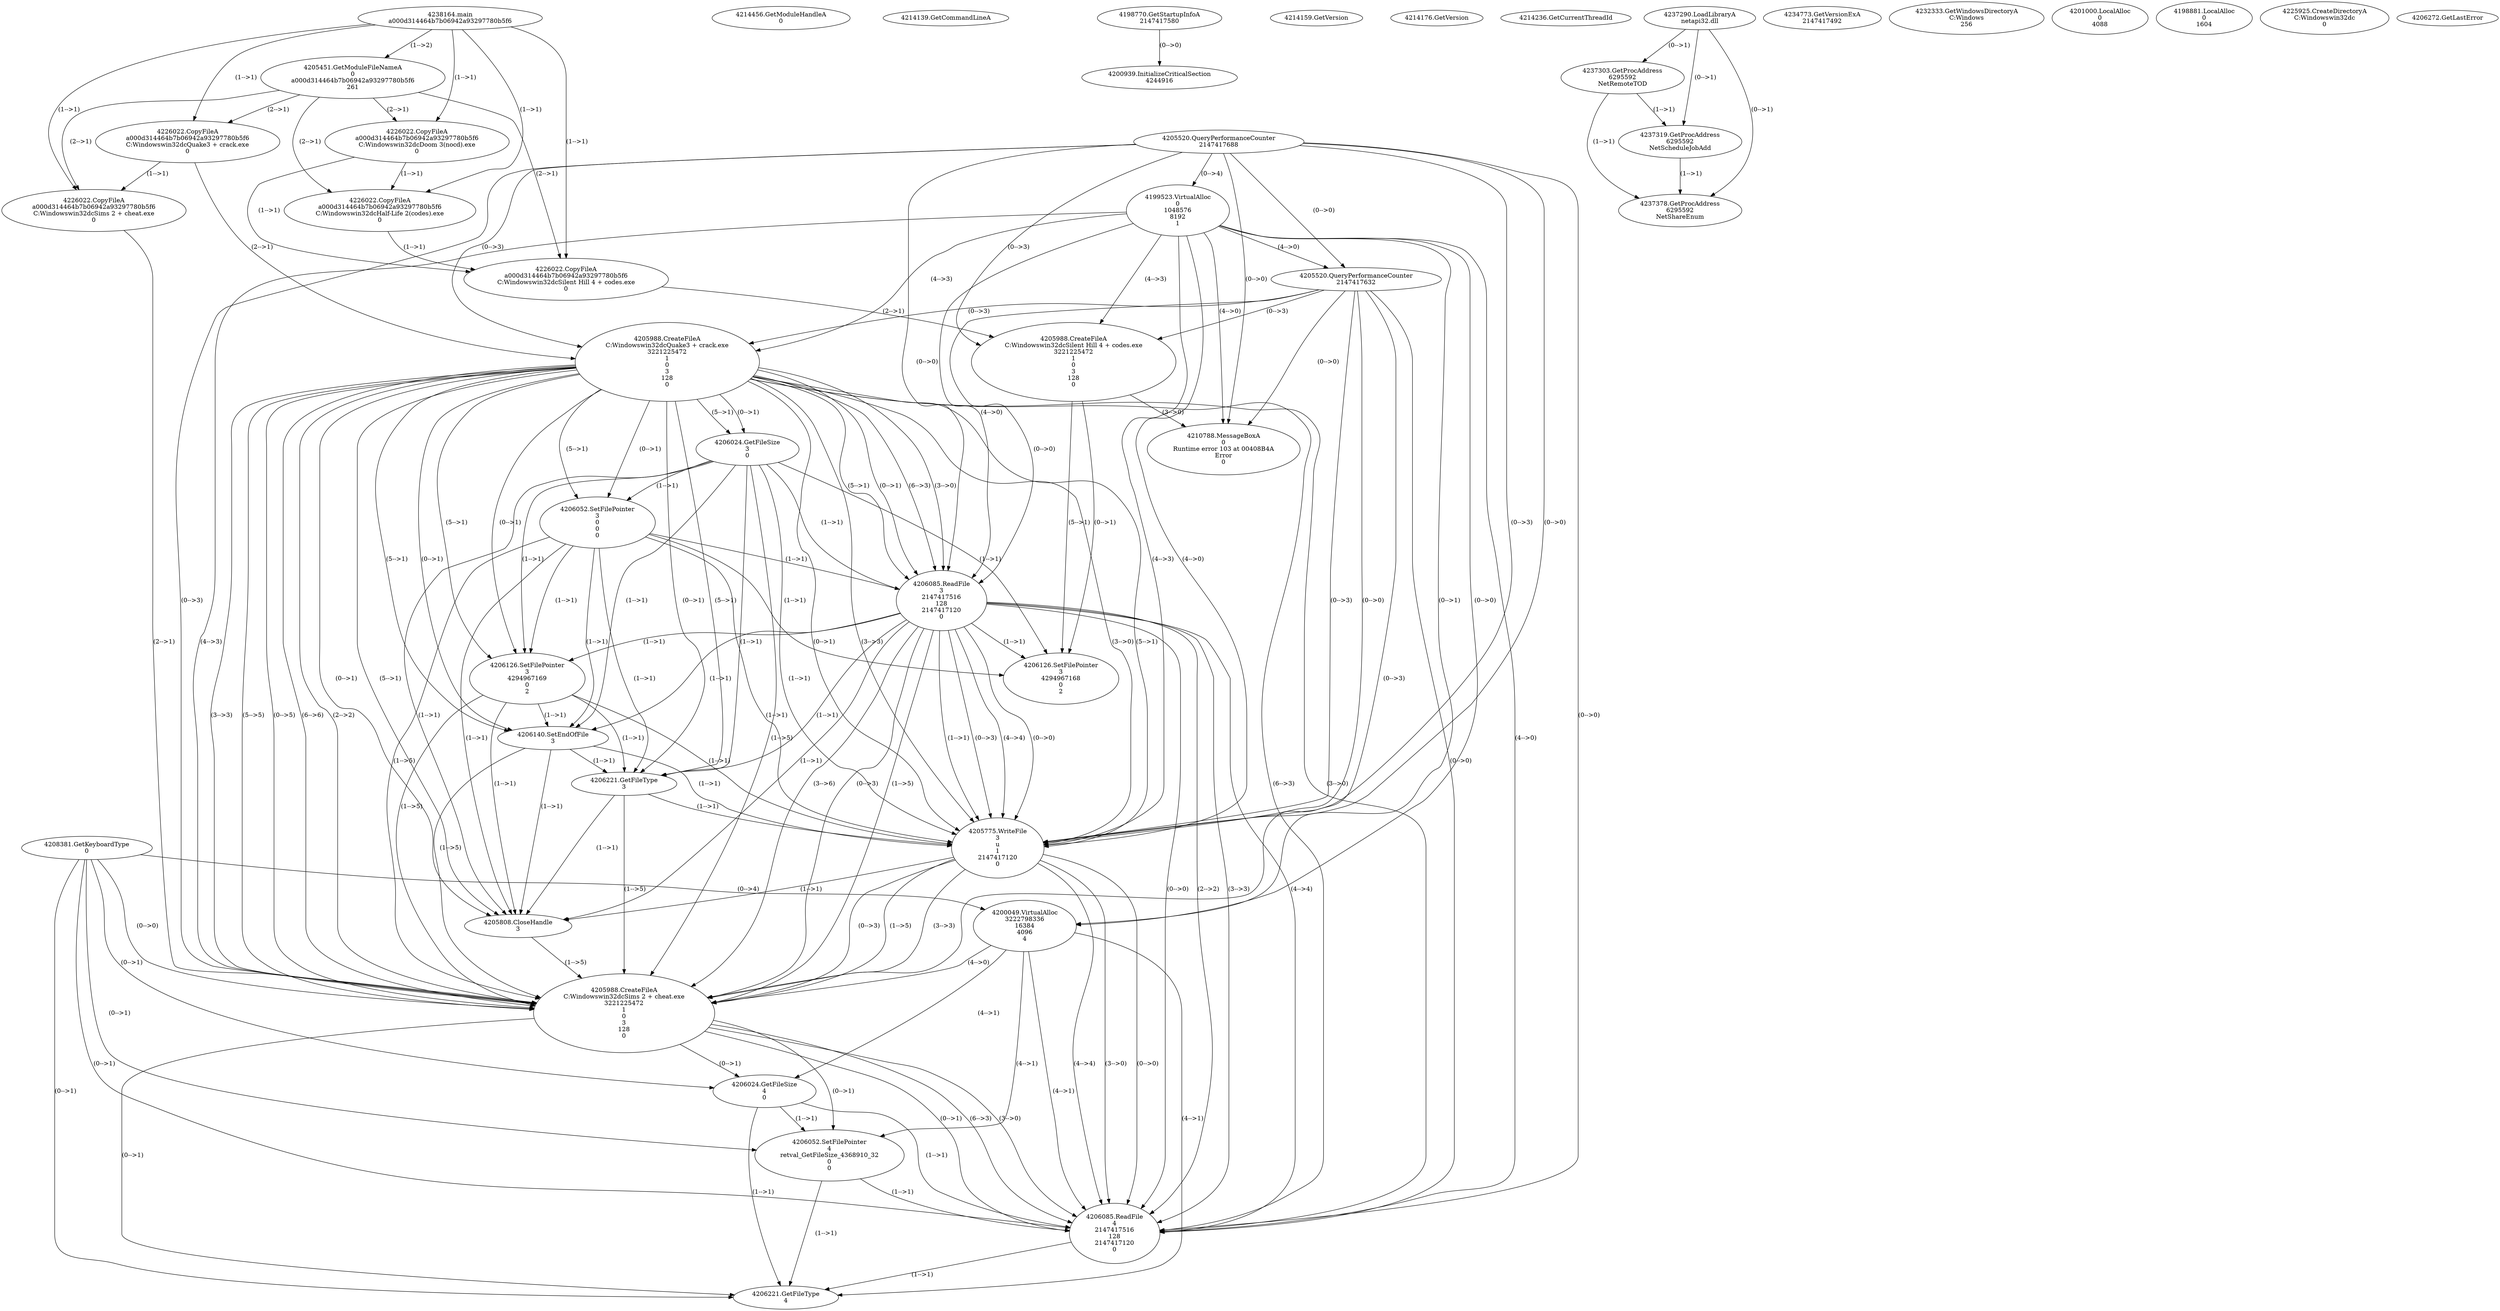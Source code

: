 // Global SCDG with merge call
digraph {
	0 [label="4238164.main
a000d314464b7b06942a93297780b5f6"]
	1 [label="4214456.GetModuleHandleA
0"]
	2 [label="4208381.GetKeyboardType
0"]
	3 [label="4214139.GetCommandLineA
"]
	4 [label="4198770.GetStartupInfoA
2147417580"]
	5 [label="4214159.GetVersion
"]
	6 [label="4214176.GetVersion
"]
	7 [label="4214236.GetCurrentThreadId
"]
	8 [label="4237290.LoadLibraryA
netapi32.dll"]
	9 [label="4237303.GetProcAddress
6295592
NetRemoteTOD"]
	8 -> 9 [label="(0-->1)"]
	10 [label="4237319.GetProcAddress
6295592
NetScheduleJobAdd"]
	8 -> 10 [label="(0-->1)"]
	9 -> 10 [label="(1-->1)"]
	11 [label="4234773.GetVersionExA
2147417492"]
	12 [label="4237378.GetProcAddress
6295592
NetShareEnum"]
	8 -> 12 [label="(0-->1)"]
	9 -> 12 [label="(1-->1)"]
	10 -> 12 [label="(1-->1)"]
	13 [label="4205520.QueryPerformanceCounter
2147417688"]
	14 [label="4232333.GetWindowsDirectoryA
C:\Windows
256"]
	15 [label="4200939.InitializeCriticalSection
4244916"]
	4 -> 15 [label="(0-->0)"]
	16 [label="4201000.LocalAlloc
0
4088"]
	17 [label="4199523.VirtualAlloc
0
1048576
8192
1"]
	13 -> 17 [label="(0-->4)"]
	18 [label="4198881.LocalAlloc
0
1604"]
	19 [label="4200049.VirtualAlloc
3222798336
16384
4096
4"]
	17 -> 19 [label="(0-->1)"]
	2 -> 19 [label="(0-->4)"]
	17 -> 19 [label="(0-->0)"]
	20 [label="4225925.CreateDirectoryA
C:\Windows\win32dc
0"]
	21 [label="4205520.QueryPerformanceCounter
2147417632"]
	13 -> 21 [label="(0-->0)"]
	17 -> 21 [label="(4-->0)"]
	22 [label="4205451.GetModuleFileNameA
0
a000d314464b7b06942a93297780b5f6
261"]
	0 -> 22 [label="(1-->2)"]
	23 [label="4226022.CopyFileA
a000d314464b7b06942a93297780b5f6
C:\Windows\win32dc\Quake3 + crack.exe
0"]
	0 -> 23 [label="(1-->1)"]
	22 -> 23 [label="(2-->1)"]
	24 [label="4205988.CreateFileA
C:\Windows\win32dc\Quake3 + crack.exe
3221225472
1
0
3
128
0"]
	23 -> 24 [label="(2-->1)"]
	13 -> 24 [label="(0-->3)"]
	17 -> 24 [label="(4-->3)"]
	21 -> 24 [label="(0-->3)"]
	25 [label="4206024.GetFileSize
3
0"]
	24 -> 25 [label="(5-->1)"]
	24 -> 25 [label="(0-->1)"]
	26 [label="4206052.SetFilePointer
3
0
0
0"]
	24 -> 26 [label="(5-->1)"]
	24 -> 26 [label="(0-->1)"]
	25 -> 26 [label="(1-->1)"]
	27 [label="4206085.ReadFile
3
2147417516
128
2147417120
0"]
	24 -> 27 [label="(5-->1)"]
	24 -> 27 [label="(0-->1)"]
	25 -> 27 [label="(1-->1)"]
	26 -> 27 [label="(1-->1)"]
	24 -> 27 [label="(6-->3)"]
	13 -> 27 [label="(0-->0)"]
	17 -> 27 [label="(4-->0)"]
	21 -> 27 [label="(0-->0)"]
	24 -> 27 [label="(3-->0)"]
	28 [label="4206126.SetFilePointer
3
4294967169
0
2"]
	24 -> 28 [label="(5-->1)"]
	24 -> 28 [label="(0-->1)"]
	25 -> 28 [label="(1-->1)"]
	26 -> 28 [label="(1-->1)"]
	27 -> 28 [label="(1-->1)"]
	29 [label="4206140.SetEndOfFile
3"]
	24 -> 29 [label="(5-->1)"]
	24 -> 29 [label="(0-->1)"]
	25 -> 29 [label="(1-->1)"]
	26 -> 29 [label="(1-->1)"]
	27 -> 29 [label="(1-->1)"]
	28 -> 29 [label="(1-->1)"]
	30 [label="4206221.GetFileType
3"]
	24 -> 30 [label="(5-->1)"]
	24 -> 30 [label="(0-->1)"]
	25 -> 30 [label="(1-->1)"]
	26 -> 30 [label="(1-->1)"]
	27 -> 30 [label="(1-->1)"]
	28 -> 30 [label="(1-->1)"]
	29 -> 30 [label="(1-->1)"]
	31 [label="4205775.WriteFile
3
u
1
2147417120
0"]
	24 -> 31 [label="(5-->1)"]
	24 -> 31 [label="(0-->1)"]
	25 -> 31 [label="(1-->1)"]
	26 -> 31 [label="(1-->1)"]
	27 -> 31 [label="(1-->1)"]
	28 -> 31 [label="(1-->1)"]
	29 -> 31 [label="(1-->1)"]
	30 -> 31 [label="(1-->1)"]
	13 -> 31 [label="(0-->3)"]
	17 -> 31 [label="(4-->3)"]
	21 -> 31 [label="(0-->3)"]
	24 -> 31 [label="(3-->3)"]
	27 -> 31 [label="(0-->3)"]
	27 -> 31 [label="(4-->4)"]
	13 -> 31 [label="(0-->0)"]
	17 -> 31 [label="(4-->0)"]
	21 -> 31 [label="(0-->0)"]
	24 -> 31 [label="(3-->0)"]
	27 -> 31 [label="(0-->0)"]
	32 [label="4205808.CloseHandle
3"]
	24 -> 32 [label="(5-->1)"]
	24 -> 32 [label="(0-->1)"]
	25 -> 32 [label="(1-->1)"]
	26 -> 32 [label="(1-->1)"]
	27 -> 32 [label="(1-->1)"]
	28 -> 32 [label="(1-->1)"]
	29 -> 32 [label="(1-->1)"]
	30 -> 32 [label="(1-->1)"]
	31 -> 32 [label="(1-->1)"]
	33 [label="4226022.CopyFileA
a000d314464b7b06942a93297780b5f6
C:\Windows\win32dc\Sims 2 + cheat.exe
0"]
	0 -> 33 [label="(1-->1)"]
	22 -> 33 [label="(2-->1)"]
	23 -> 33 [label="(1-->1)"]
	34 [label="4205988.CreateFileA
C:\Windows\win32dc\Sims 2 + cheat.exe
3221225472
1
0
3
128
0"]
	33 -> 34 [label="(2-->1)"]
	24 -> 34 [label="(2-->2)"]
	13 -> 34 [label="(0-->3)"]
	17 -> 34 [label="(4-->3)"]
	21 -> 34 [label="(0-->3)"]
	24 -> 34 [label="(3-->3)"]
	27 -> 34 [label="(0-->3)"]
	31 -> 34 [label="(3-->3)"]
	31 -> 34 [label="(0-->3)"]
	24 -> 34 [label="(5-->5)"]
	24 -> 34 [label="(0-->5)"]
	25 -> 34 [label="(1-->5)"]
	26 -> 34 [label="(1-->5)"]
	27 -> 34 [label="(1-->5)"]
	28 -> 34 [label="(1-->5)"]
	29 -> 34 [label="(1-->5)"]
	30 -> 34 [label="(1-->5)"]
	31 -> 34 [label="(1-->5)"]
	32 -> 34 [label="(1-->5)"]
	24 -> 34 [label="(6-->6)"]
	27 -> 34 [label="(3-->6)"]
	2 -> 34 [label="(0-->0)"]
	19 -> 34 [label="(4-->0)"]
	35 [label="4206024.GetFileSize
4
0"]
	2 -> 35 [label="(0-->1)"]
	19 -> 35 [label="(4-->1)"]
	34 -> 35 [label="(0-->1)"]
	36 [label="4206052.SetFilePointer
4
retval_GetFileSize_4368910_32
0
0"]
	2 -> 36 [label="(0-->1)"]
	19 -> 36 [label="(4-->1)"]
	34 -> 36 [label="(0-->1)"]
	35 -> 36 [label="(1-->1)"]
	37 [label="4206085.ReadFile
4
2147417516
128
2147417120
0"]
	2 -> 37 [label="(0-->1)"]
	19 -> 37 [label="(4-->1)"]
	34 -> 37 [label="(0-->1)"]
	35 -> 37 [label="(1-->1)"]
	36 -> 37 [label="(1-->1)"]
	27 -> 37 [label="(2-->2)"]
	24 -> 37 [label="(6-->3)"]
	27 -> 37 [label="(3-->3)"]
	34 -> 37 [label="(6-->3)"]
	27 -> 37 [label="(4-->4)"]
	31 -> 37 [label="(4-->4)"]
	13 -> 37 [label="(0-->0)"]
	17 -> 37 [label="(4-->0)"]
	21 -> 37 [label="(0-->0)"]
	24 -> 37 [label="(3-->0)"]
	27 -> 37 [label="(0-->0)"]
	31 -> 37 [label="(3-->0)"]
	31 -> 37 [label="(0-->0)"]
	34 -> 37 [label="(3-->0)"]
	38 [label="4206221.GetFileType
4"]
	2 -> 38 [label="(0-->1)"]
	19 -> 38 [label="(4-->1)"]
	34 -> 38 [label="(0-->1)"]
	35 -> 38 [label="(1-->1)"]
	36 -> 38 [label="(1-->1)"]
	37 -> 38 [label="(1-->1)"]
	39 [label="4226022.CopyFileA
a000d314464b7b06942a93297780b5f6
C:\Windows\win32dc\Doom 3(nocd).exe
0"]
	0 -> 39 [label="(1-->1)"]
	22 -> 39 [label="(2-->1)"]
	40 [label="4226022.CopyFileA
a000d314464b7b06942a93297780b5f6
C:\Windows\win32dc\Half-Life 2(codes).exe
0"]
	0 -> 40 [label="(1-->1)"]
	22 -> 40 [label="(2-->1)"]
	39 -> 40 [label="(1-->1)"]
	41 [label="4226022.CopyFileA
a000d314464b7b06942a93297780b5f6
C:\Windows\win32dc\Silent Hill 4 + codes.exe
0"]
	0 -> 41 [label="(1-->1)"]
	22 -> 41 [label="(2-->1)"]
	39 -> 41 [label="(1-->1)"]
	40 -> 41 [label="(1-->1)"]
	42 [label="4205988.CreateFileA
C:\Windows\win32dc\Silent Hill 4 + codes.exe
3221225472
1
0
3
128
0"]
	41 -> 42 [label="(2-->1)"]
	13 -> 42 [label="(0-->3)"]
	17 -> 42 [label="(4-->3)"]
	21 -> 42 [label="(0-->3)"]
	43 [label="4206272.GetLastError
"]
	44 [label="4210788.MessageBoxA
0
Runtime error 103 at 00408B4A
Error
0"]
	13 -> 44 [label="(0-->0)"]
	17 -> 44 [label="(4-->0)"]
	21 -> 44 [label="(0-->0)"]
	42 -> 44 [label="(3-->0)"]
	45 [label="4206126.SetFilePointer
3
4294967168
0
2"]
	25 -> 45 [label="(1-->1)"]
	26 -> 45 [label="(1-->1)"]
	27 -> 45 [label="(1-->1)"]
	42 -> 45 [label="(5-->1)"]
	42 -> 45 [label="(0-->1)"]
}
